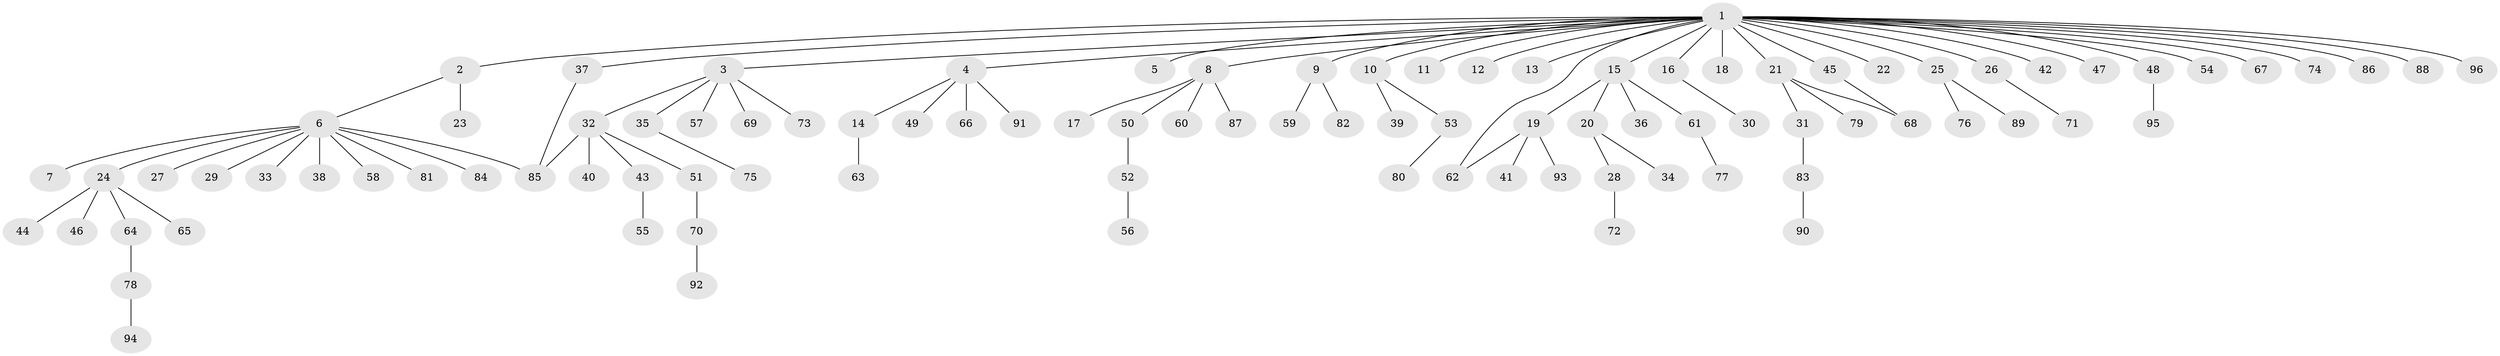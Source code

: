 // Generated by graph-tools (version 1.1) at 2025/26/03/09/25 03:26:07]
// undirected, 96 vertices, 99 edges
graph export_dot {
graph [start="1"]
  node [color=gray90,style=filled];
  1;
  2;
  3;
  4;
  5;
  6;
  7;
  8;
  9;
  10;
  11;
  12;
  13;
  14;
  15;
  16;
  17;
  18;
  19;
  20;
  21;
  22;
  23;
  24;
  25;
  26;
  27;
  28;
  29;
  30;
  31;
  32;
  33;
  34;
  35;
  36;
  37;
  38;
  39;
  40;
  41;
  42;
  43;
  44;
  45;
  46;
  47;
  48;
  49;
  50;
  51;
  52;
  53;
  54;
  55;
  56;
  57;
  58;
  59;
  60;
  61;
  62;
  63;
  64;
  65;
  66;
  67;
  68;
  69;
  70;
  71;
  72;
  73;
  74;
  75;
  76;
  77;
  78;
  79;
  80;
  81;
  82;
  83;
  84;
  85;
  86;
  87;
  88;
  89;
  90;
  91;
  92;
  93;
  94;
  95;
  96;
  1 -- 2;
  1 -- 3;
  1 -- 4;
  1 -- 5;
  1 -- 8;
  1 -- 9;
  1 -- 10;
  1 -- 11;
  1 -- 12;
  1 -- 13;
  1 -- 15;
  1 -- 16;
  1 -- 18;
  1 -- 21;
  1 -- 22;
  1 -- 25;
  1 -- 26;
  1 -- 37;
  1 -- 42;
  1 -- 45;
  1 -- 47;
  1 -- 48;
  1 -- 54;
  1 -- 62;
  1 -- 67;
  1 -- 74;
  1 -- 86;
  1 -- 88;
  1 -- 96;
  2 -- 6;
  2 -- 23;
  3 -- 32;
  3 -- 35;
  3 -- 57;
  3 -- 69;
  3 -- 73;
  4 -- 14;
  4 -- 49;
  4 -- 66;
  4 -- 91;
  6 -- 7;
  6 -- 24;
  6 -- 27;
  6 -- 29;
  6 -- 33;
  6 -- 38;
  6 -- 58;
  6 -- 81;
  6 -- 84;
  6 -- 85;
  8 -- 17;
  8 -- 50;
  8 -- 60;
  8 -- 87;
  9 -- 59;
  9 -- 82;
  10 -- 39;
  10 -- 53;
  14 -- 63;
  15 -- 19;
  15 -- 20;
  15 -- 36;
  15 -- 61;
  16 -- 30;
  19 -- 41;
  19 -- 62;
  19 -- 93;
  20 -- 28;
  20 -- 34;
  21 -- 31;
  21 -- 68;
  21 -- 79;
  24 -- 44;
  24 -- 46;
  24 -- 64;
  24 -- 65;
  25 -- 76;
  25 -- 89;
  26 -- 71;
  28 -- 72;
  31 -- 83;
  32 -- 40;
  32 -- 43;
  32 -- 51;
  32 -- 85;
  35 -- 75;
  37 -- 85;
  43 -- 55;
  45 -- 68;
  48 -- 95;
  50 -- 52;
  51 -- 70;
  52 -- 56;
  53 -- 80;
  61 -- 77;
  64 -- 78;
  70 -- 92;
  78 -- 94;
  83 -- 90;
}
